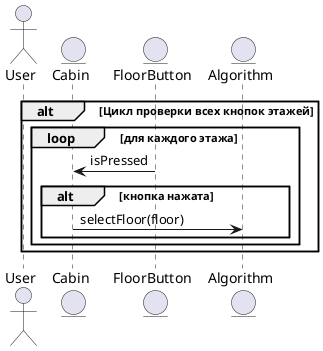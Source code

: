 @startuml
actor User
entity Cabin
entity FloorButton
entity Algorithm

' Атрибут для номера этажа
alt Цикл проверки всех кнопок этажей
  loop для каждого этажа
    FloorButton -> Cabin : isPressed
    alt кнопка нажата
      Cabin -> Algorithm : selectFloor(floor)
    end
  end
end
@enduml
